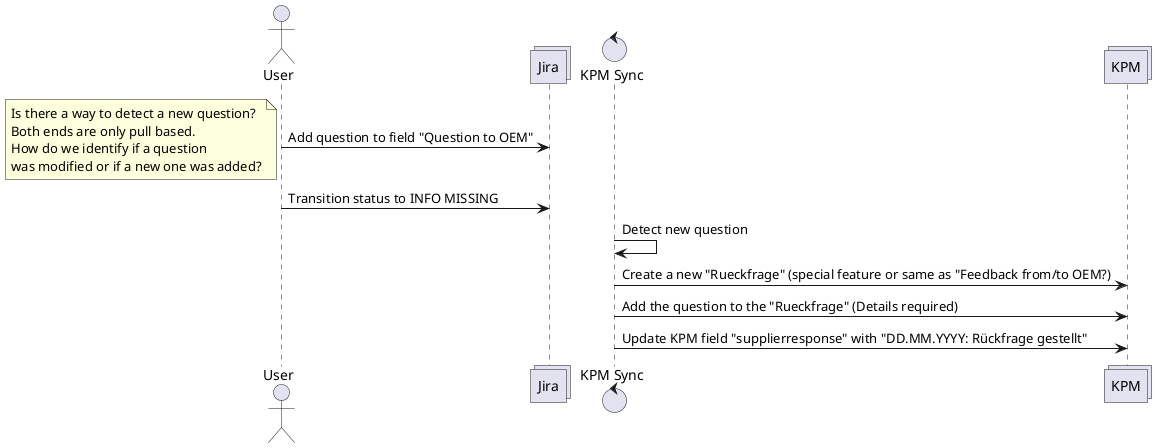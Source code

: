 @startuml
actor User
collections Jira
control "KPM Sync" as App
collections KPM
User -> Jira: Add question to field "Question to OEM"
note left
Is there a way to detect a new question?
Both ends are only pull based.
How do we identify if a question
was modified or if a new one was added?
end note
User -> Jira: Transition status to INFO MISSING
App -> App: Detect new question
App -> KPM: Create a new "Rueckfrage" (special feature or same as "Feedback from/to OEM?)
App -> KPM: Add the question to the "Rueckfrage" (Details required)
App -> KPM: Update KPM field "supplierresponse" with "DD.MM.YYYY: Rückfrage gestellt"
@enduml